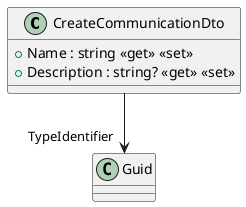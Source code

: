 @startuml
class CreateCommunicationDto {
    + Name : string <<get>> <<set>>
    + Description : string? <<get>> <<set>>
}
CreateCommunicationDto --> "TypeIdentifier" Guid
@enduml
